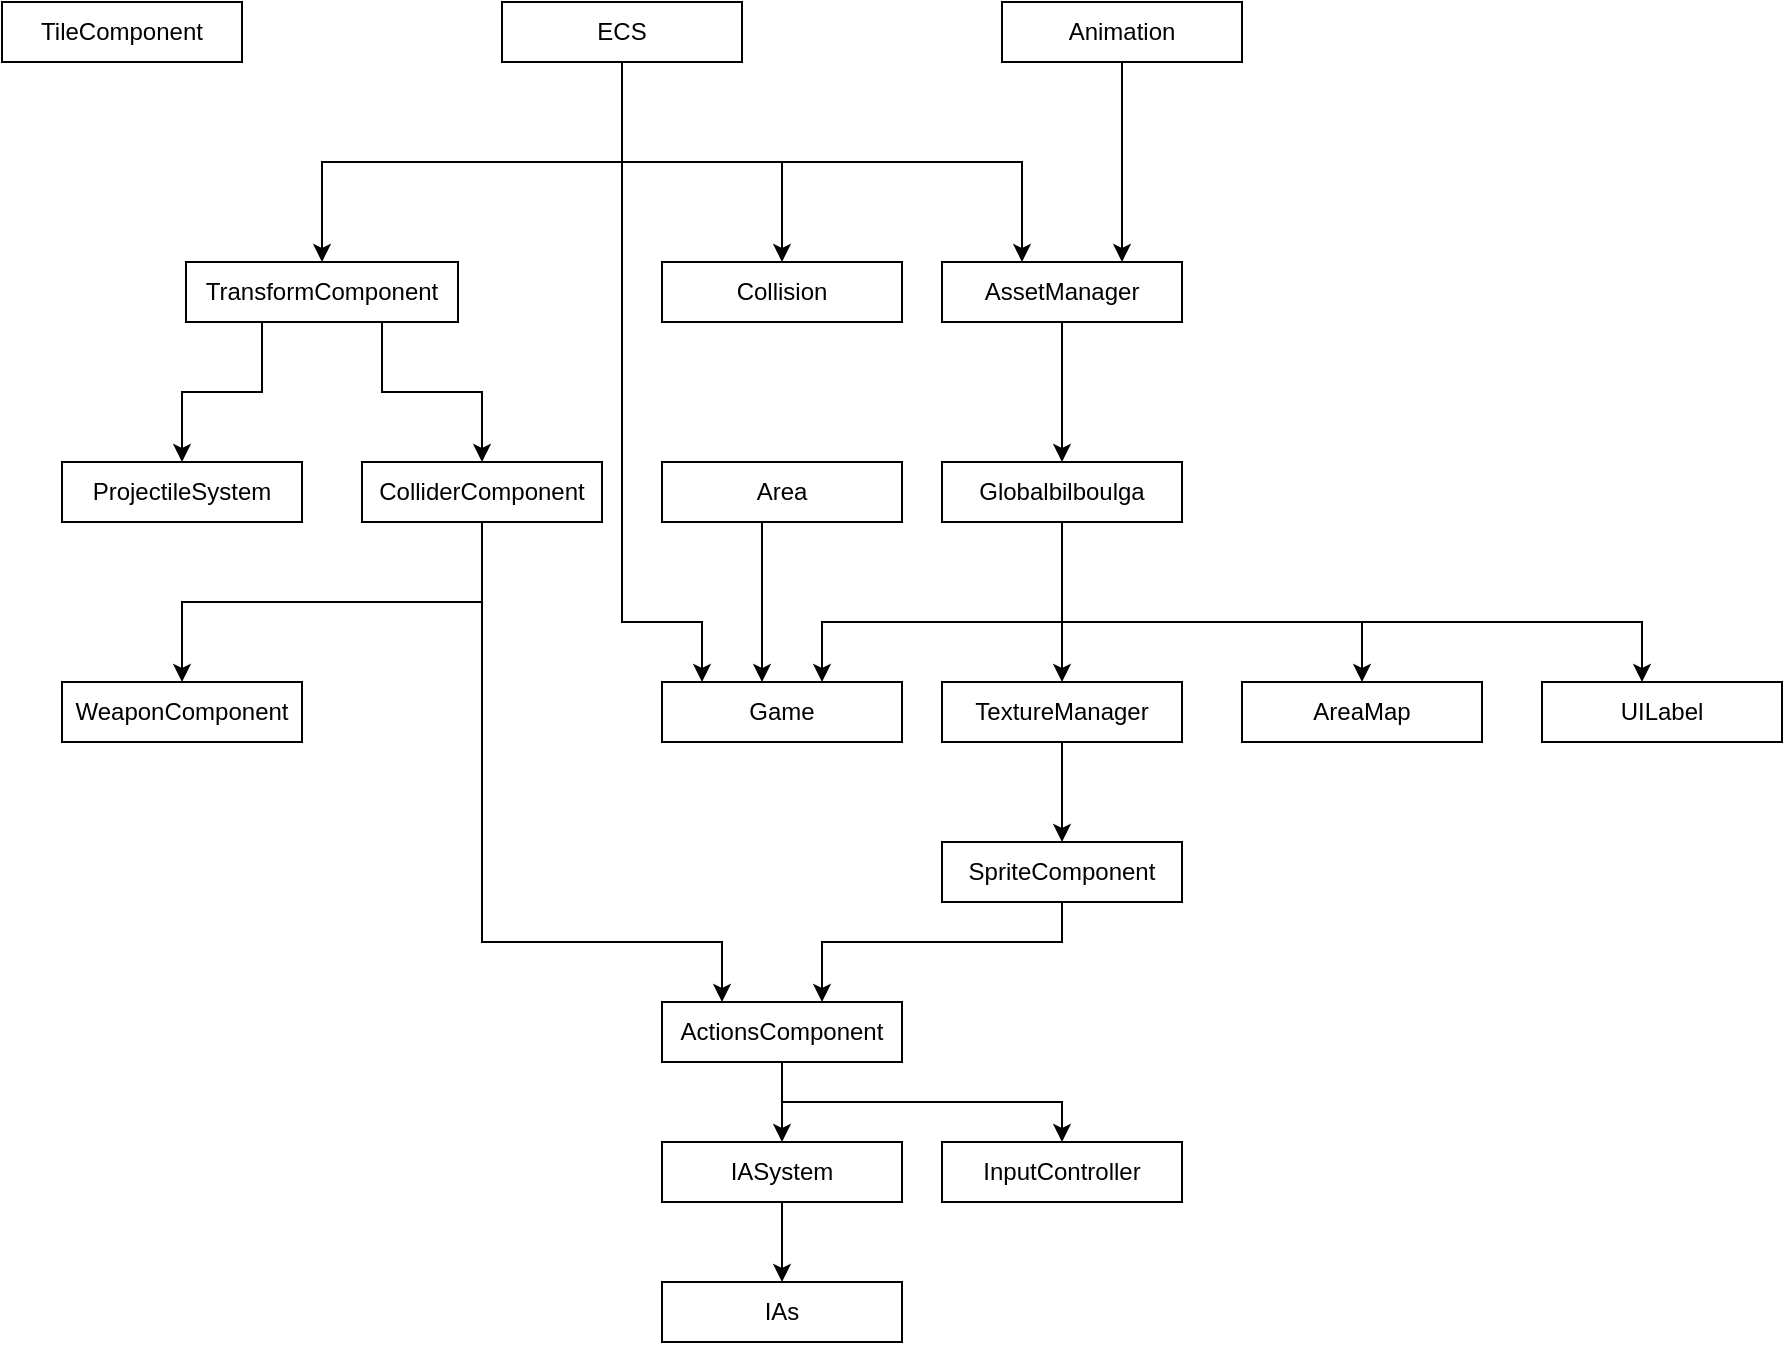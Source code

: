 <mxfile version="14.4.2" type="github">
  <diagram id="9pAUKjVvFdXMPcA2sK87" name="Page-1">
    <mxGraphModel dx="3671" dy="2695" grid="1" gridSize="10" guides="1" tooltips="1" connect="1" arrows="1" fold="1" page="1" pageScale="1" pageWidth="827" pageHeight="1169" math="0" shadow="0">
      <root>
        <mxCell id="0" />
        <mxCell id="1" parent="0" />
        <mxCell id="sBtsnnyHY5B6zguZBxID-4" style="edgeStyle=orthogonalEdgeStyle;rounded=0;orthogonalLoop=1;jettySize=auto;html=1;" edge="1" parent="1" source="l6Nwnan7hPfY0EWpMg8m-3" target="l6Nwnan7hPfY0EWpMg8m-16">
          <mxGeometry relative="1" as="geometry">
            <Array as="points">
              <mxPoint x="-250" y="-745" />
              <mxPoint x="-290" y="-745" />
            </Array>
          </mxGeometry>
        </mxCell>
        <mxCell id="sBtsnnyHY5B6zguZBxID-5" style="edgeStyle=orthogonalEdgeStyle;rounded=0;orthogonalLoop=1;jettySize=auto;html=1;" edge="1" parent="1" source="l6Nwnan7hPfY0EWpMg8m-3" target="l6Nwnan7hPfY0EWpMg8m-8">
          <mxGeometry relative="1" as="geometry">
            <Array as="points">
              <mxPoint x="-190" y="-745" />
              <mxPoint x="-140" y="-745" />
            </Array>
          </mxGeometry>
        </mxCell>
        <mxCell id="l6Nwnan7hPfY0EWpMg8m-3" value="TransformComponent" style="rounded=0;whiteSpace=wrap;html=1;" parent="1" vertex="1">
          <mxGeometry x="-288" y="-810" width="136" height="30" as="geometry" />
        </mxCell>
        <mxCell id="sBtsnnyHY5B6zguZBxID-18" style="edgeStyle=orthogonalEdgeStyle;rounded=0;orthogonalLoop=1;jettySize=auto;html=1;" edge="1" parent="1" source="l6Nwnan7hPfY0EWpMg8m-5" target="l6Nwnan7hPfY0EWpMg8m-12">
          <mxGeometry relative="1" as="geometry">
            <Array as="points">
              <mxPoint x="150" y="-470" />
              <mxPoint x="30" y="-470" />
            </Array>
          </mxGeometry>
        </mxCell>
        <mxCell id="l6Nwnan7hPfY0EWpMg8m-5" value="SpriteComponent" style="rounded=0;whiteSpace=wrap;html=1;" parent="1" vertex="1">
          <mxGeometry x="90" y="-520" width="120" height="30" as="geometry" />
        </mxCell>
        <mxCell id="sBtsnnyHY5B6zguZBxID-9" style="edgeStyle=orthogonalEdgeStyle;rounded=0;orthogonalLoop=1;jettySize=auto;html=1;" edge="1" parent="1" source="l6Nwnan7hPfY0EWpMg8m-8" target="l6Nwnan7hPfY0EWpMg8m-17">
          <mxGeometry relative="1" as="geometry">
            <Array as="points">
              <mxPoint x="-140" y="-640" />
              <mxPoint x="-290" y="-640" />
            </Array>
          </mxGeometry>
        </mxCell>
        <mxCell id="sBtsnnyHY5B6zguZBxID-17" style="edgeStyle=orthogonalEdgeStyle;rounded=0;orthogonalLoop=1;jettySize=auto;html=1;" edge="1" parent="1" source="l6Nwnan7hPfY0EWpMg8m-8" target="l6Nwnan7hPfY0EWpMg8m-12">
          <mxGeometry relative="1" as="geometry">
            <Array as="points">
              <mxPoint x="-140" y="-470" />
              <mxPoint x="-20" y="-470" />
            </Array>
          </mxGeometry>
        </mxCell>
        <mxCell id="l6Nwnan7hPfY0EWpMg8m-8" value="ColliderComponent" style="rounded=0;whiteSpace=wrap;html=1;" parent="1" vertex="1">
          <mxGeometry x="-200" y="-710" width="120" height="30" as="geometry" />
        </mxCell>
        <mxCell id="l6Nwnan7hPfY0EWpMg8m-9" value="TileComponent" style="rounded=0;whiteSpace=wrap;html=1;" parent="1" vertex="1">
          <mxGeometry x="-380" y="-940" width="120" height="30" as="geometry" />
        </mxCell>
        <mxCell id="sBtsnnyHY5B6zguZBxID-21" style="edgeStyle=orthogonalEdgeStyle;rounded=0;orthogonalLoop=1;jettySize=auto;html=1;" edge="1" parent="1" source="l6Nwnan7hPfY0EWpMg8m-12" target="l6Nwnan7hPfY0EWpMg8m-15">
          <mxGeometry relative="1" as="geometry" />
        </mxCell>
        <mxCell id="sBtsnnyHY5B6zguZBxID-23" style="edgeStyle=orthogonalEdgeStyle;rounded=0;orthogonalLoop=1;jettySize=auto;html=1;" edge="1" parent="1" source="l6Nwnan7hPfY0EWpMg8m-12" target="l6Nwnan7hPfY0EWpMg8m-13">
          <mxGeometry relative="1" as="geometry">
            <Array as="points">
              <mxPoint x="10" y="-390" />
              <mxPoint x="150" y="-390" />
            </Array>
          </mxGeometry>
        </mxCell>
        <mxCell id="l6Nwnan7hPfY0EWpMg8m-12" value="ActionsComponent" style="rounded=0;whiteSpace=wrap;html=1;" parent="1" vertex="1">
          <mxGeometry x="-50" y="-440" width="120" height="30" as="geometry" />
        </mxCell>
        <mxCell id="l6Nwnan7hPfY0EWpMg8m-13" value="InputController" style="rounded=0;whiteSpace=wrap;html=1;" parent="1" vertex="1">
          <mxGeometry x="90" y="-370" width="120" height="30" as="geometry" />
        </mxCell>
        <mxCell id="sBtsnnyHY5B6zguZBxID-22" style="edgeStyle=orthogonalEdgeStyle;rounded=0;orthogonalLoop=1;jettySize=auto;html=1;" edge="1" parent="1" source="l6Nwnan7hPfY0EWpMg8m-15" target="l6Nwnan7hPfY0EWpMg8m-39">
          <mxGeometry relative="1" as="geometry" />
        </mxCell>
        <mxCell id="l6Nwnan7hPfY0EWpMg8m-15" value="IASystem" style="rounded=0;whiteSpace=wrap;html=1;" parent="1" vertex="1">
          <mxGeometry x="-50" y="-370" width="120" height="30" as="geometry" />
        </mxCell>
        <mxCell id="l6Nwnan7hPfY0EWpMg8m-16" value="ProjectileSystem" style="rounded=0;whiteSpace=wrap;html=1;" parent="1" vertex="1">
          <mxGeometry x="-350" y="-710" width="120" height="30" as="geometry" />
        </mxCell>
        <mxCell id="l6Nwnan7hPfY0EWpMg8m-17" value="WeaponComponent" style="rounded=0;whiteSpace=wrap;html=1;" parent="1" vertex="1">
          <mxGeometry x="-350" y="-600" width="120" height="30" as="geometry" />
        </mxCell>
        <mxCell id="l6Nwnan7hPfY0EWpMg8m-18" value="UILabel" style="rounded=0;whiteSpace=wrap;html=1;" parent="1" vertex="1">
          <mxGeometry x="390" y="-600" width="120" height="30" as="geometry" />
        </mxCell>
        <mxCell id="sBtsnnyHY5B6zguZBxID-6" style="edgeStyle=orthogonalEdgeStyle;rounded=0;orthogonalLoop=1;jettySize=auto;html=1;" edge="1" parent="1" source="l6Nwnan7hPfY0EWpMg8m-20" target="l6Nwnan7hPfY0EWpMg8m-29">
          <mxGeometry relative="1" as="geometry">
            <Array as="points">
              <mxPoint x="180" y="-890" />
              <mxPoint x="180" y="-890" />
            </Array>
          </mxGeometry>
        </mxCell>
        <mxCell id="l6Nwnan7hPfY0EWpMg8m-20" value="Animation" style="rounded=0;whiteSpace=wrap;html=1;" parent="1" vertex="1">
          <mxGeometry x="120" y="-940" width="120" height="30" as="geometry" />
        </mxCell>
        <mxCell id="sBtsnnyHY5B6zguZBxID-16" style="edgeStyle=orthogonalEdgeStyle;rounded=0;orthogonalLoop=1;jettySize=auto;html=1;" edge="1" parent="1" source="l6Nwnan7hPfY0EWpMg8m-22" target="l6Nwnan7hPfY0EWpMg8m-5">
          <mxGeometry relative="1" as="geometry" />
        </mxCell>
        <mxCell id="l6Nwnan7hPfY0EWpMg8m-22" value="TextureManager" style="rounded=0;whiteSpace=wrap;html=1;" parent="1" vertex="1">
          <mxGeometry x="90" y="-600" width="120" height="30" as="geometry" />
        </mxCell>
        <mxCell id="sBtsnnyHY5B6zguZBxID-12" style="edgeStyle=orthogonalEdgeStyle;rounded=0;orthogonalLoop=1;jettySize=auto;html=1;" edge="1" parent="1" source="l6Nwnan7hPfY0EWpMg8m-28" target="l6Nwnan7hPfY0EWpMg8m-31">
          <mxGeometry relative="1" as="geometry">
            <Array as="points">
              <mxPoint x="150" y="-630" />
              <mxPoint x="30" y="-630" />
            </Array>
          </mxGeometry>
        </mxCell>
        <mxCell id="sBtsnnyHY5B6zguZBxID-13" style="edgeStyle=orthogonalEdgeStyle;rounded=0;orthogonalLoop=1;jettySize=auto;html=1;" edge="1" parent="1" source="l6Nwnan7hPfY0EWpMg8m-28" target="l6Nwnan7hPfY0EWpMg8m-22">
          <mxGeometry relative="1" as="geometry" />
        </mxCell>
        <mxCell id="sBtsnnyHY5B6zguZBxID-14" style="edgeStyle=orthogonalEdgeStyle;rounded=0;orthogonalLoop=1;jettySize=auto;html=1;" edge="1" parent="1" source="l6Nwnan7hPfY0EWpMg8m-28" target="l6Nwnan7hPfY0EWpMg8m-42">
          <mxGeometry relative="1" as="geometry">
            <Array as="points">
              <mxPoint x="150" y="-630" />
              <mxPoint x="300" y="-630" />
            </Array>
          </mxGeometry>
        </mxCell>
        <mxCell id="sBtsnnyHY5B6zguZBxID-15" style="edgeStyle=orthogonalEdgeStyle;rounded=0;orthogonalLoop=1;jettySize=auto;html=1;" edge="1" parent="1" source="l6Nwnan7hPfY0EWpMg8m-28" target="l6Nwnan7hPfY0EWpMg8m-18">
          <mxGeometry relative="1" as="geometry">
            <Array as="points">
              <mxPoint x="150" y="-630" />
              <mxPoint x="440" y="-630" />
            </Array>
          </mxGeometry>
        </mxCell>
        <mxCell id="l6Nwnan7hPfY0EWpMg8m-28" value="Globalbilboulga" style="rounded=0;whiteSpace=wrap;html=1;" parent="1" vertex="1">
          <mxGeometry x="90" y="-710" width="120" height="30" as="geometry" />
        </mxCell>
        <mxCell id="sBtsnnyHY5B6zguZBxID-8" style="edgeStyle=orthogonalEdgeStyle;rounded=0;orthogonalLoop=1;jettySize=auto;html=1;entryX=0.5;entryY=0;entryDx=0;entryDy=0;" edge="1" parent="1" source="l6Nwnan7hPfY0EWpMg8m-29" target="l6Nwnan7hPfY0EWpMg8m-28">
          <mxGeometry relative="1" as="geometry" />
        </mxCell>
        <mxCell id="l6Nwnan7hPfY0EWpMg8m-29" value="AssetManager" style="rounded=0;whiteSpace=wrap;html=1;" parent="1" vertex="1">
          <mxGeometry x="90" y="-810" width="120" height="30" as="geometry" />
        </mxCell>
        <mxCell id="l6Nwnan7hPfY0EWpMg8m-31" value="Game" style="rounded=0;whiteSpace=wrap;html=1;" parent="1" vertex="1">
          <mxGeometry x="-50" y="-600" width="120" height="30" as="geometry" />
        </mxCell>
        <mxCell id="sBtsnnyHY5B6zguZBxID-3" style="edgeStyle=orthogonalEdgeStyle;rounded=0;orthogonalLoop=1;jettySize=auto;html=1;" edge="1" parent="1" source="l6Nwnan7hPfY0EWpMg8m-36" target="l6Nwnan7hPfY0EWpMg8m-3">
          <mxGeometry relative="1" as="geometry">
            <Array as="points">
              <mxPoint x="-70" y="-860" />
              <mxPoint x="-220" y="-860" />
            </Array>
          </mxGeometry>
        </mxCell>
        <mxCell id="sBtsnnyHY5B6zguZBxID-7" style="edgeStyle=orthogonalEdgeStyle;rounded=0;orthogonalLoop=1;jettySize=auto;html=1;" edge="1" parent="1" source="l6Nwnan7hPfY0EWpMg8m-36" target="l6Nwnan7hPfY0EWpMg8m-29">
          <mxGeometry relative="1" as="geometry">
            <Array as="points">
              <mxPoint x="-70" y="-860" />
              <mxPoint x="130" y="-860" />
            </Array>
          </mxGeometry>
        </mxCell>
        <mxCell id="sBtsnnyHY5B6zguZBxID-10" style="edgeStyle=orthogonalEdgeStyle;rounded=0;orthogonalLoop=1;jettySize=auto;html=1;" edge="1" parent="1" source="l6Nwnan7hPfY0EWpMg8m-36" target="l6Nwnan7hPfY0EWpMg8m-31">
          <mxGeometry relative="1" as="geometry">
            <Array as="points">
              <mxPoint x="-70" y="-630" />
              <mxPoint x="-30" y="-630" />
            </Array>
          </mxGeometry>
        </mxCell>
        <mxCell id="sBtsnnyHY5B6zguZBxID-25" style="edgeStyle=orthogonalEdgeStyle;rounded=0;orthogonalLoop=1;jettySize=auto;html=1;" edge="1" parent="1" source="l6Nwnan7hPfY0EWpMg8m-36" target="l6Nwnan7hPfY0EWpMg8m-43">
          <mxGeometry relative="1" as="geometry" />
        </mxCell>
        <mxCell id="l6Nwnan7hPfY0EWpMg8m-36" value="ECS" style="rounded=0;whiteSpace=wrap;html=1;" parent="1" vertex="1">
          <mxGeometry x="-130" y="-940" width="120" height="30" as="geometry" />
        </mxCell>
        <mxCell id="sBtsnnyHY5B6zguZBxID-11" style="edgeStyle=orthogonalEdgeStyle;rounded=0;orthogonalLoop=1;jettySize=auto;html=1;" edge="1" parent="1" source="l6Nwnan7hPfY0EWpMg8m-38" target="l6Nwnan7hPfY0EWpMg8m-31">
          <mxGeometry relative="1" as="geometry">
            <Array as="points">
              <mxPoint y="-670" />
              <mxPoint y="-670" />
            </Array>
          </mxGeometry>
        </mxCell>
        <mxCell id="l6Nwnan7hPfY0EWpMg8m-38" value="Area" style="rounded=0;whiteSpace=wrap;html=1;" parent="1" vertex="1">
          <mxGeometry x="-50" y="-710" width="120" height="30" as="geometry" />
        </mxCell>
        <mxCell id="l6Nwnan7hPfY0EWpMg8m-39" value="IAs" style="rounded=0;whiteSpace=wrap;html=1;" parent="1" vertex="1">
          <mxGeometry x="-50" y="-300" width="120" height="30" as="geometry" />
        </mxCell>
        <mxCell id="l6Nwnan7hPfY0EWpMg8m-42" value="AreaMap" style="rounded=0;whiteSpace=wrap;html=1;" parent="1" vertex="1">
          <mxGeometry x="240" y="-600" width="120" height="30" as="geometry" />
        </mxCell>
        <mxCell id="l6Nwnan7hPfY0EWpMg8m-43" value="Collision" style="rounded=0;whiteSpace=wrap;html=1;" parent="1" vertex="1">
          <mxGeometry x="-50" y="-810" width="120" height="30" as="geometry" />
        </mxCell>
      </root>
    </mxGraphModel>
  </diagram>
</mxfile>
